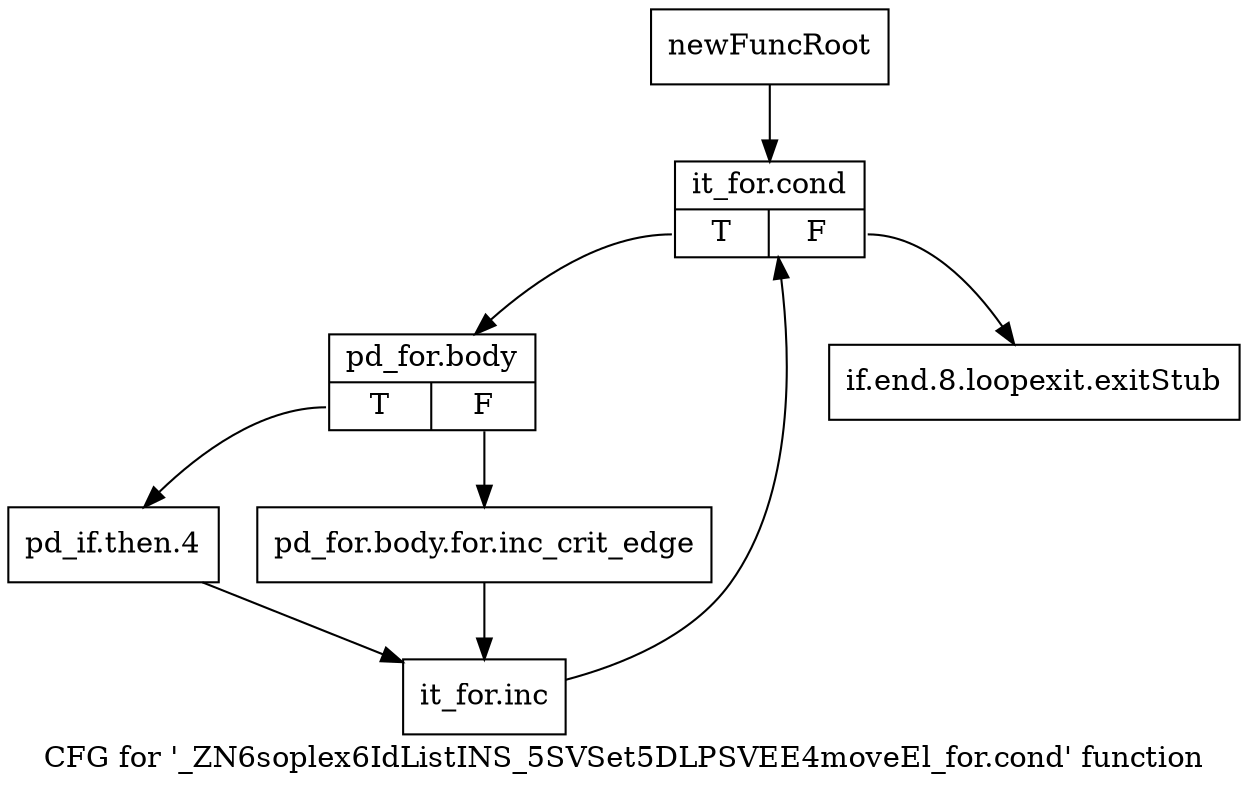 digraph "CFG for '_ZN6soplex6IdListINS_5SVSet5DLPSVEE4moveEl_for.cond' function" {
	label="CFG for '_ZN6soplex6IdListINS_5SVSet5DLPSVEE4moveEl_for.cond' function";

	Node0x2faf830 [shape=record,label="{newFuncRoot}"];
	Node0x2faf830 -> Node0x2faf8d0;
	Node0x2faf880 [shape=record,label="{if.end.8.loopexit.exitStub}"];
	Node0x2faf8d0 [shape=record,label="{it_for.cond|{<s0>T|<s1>F}}"];
	Node0x2faf8d0:s0 -> Node0x2faf920;
	Node0x2faf8d0:s1 -> Node0x2faf880;
	Node0x2faf920 [shape=record,label="{pd_for.body|{<s0>T|<s1>F}}"];
	Node0x2faf920:s0 -> Node0x2faf9c0;
	Node0x2faf920:s1 -> Node0x2faf970;
	Node0x2faf970 [shape=record,label="{pd_for.body.for.inc_crit_edge}"];
	Node0x2faf970 -> Node0x2fafa10;
	Node0x2faf9c0 [shape=record,label="{pd_if.then.4}"];
	Node0x2faf9c0 -> Node0x2fafa10;
	Node0x2fafa10 [shape=record,label="{it_for.inc}"];
	Node0x2fafa10 -> Node0x2faf8d0;
}

